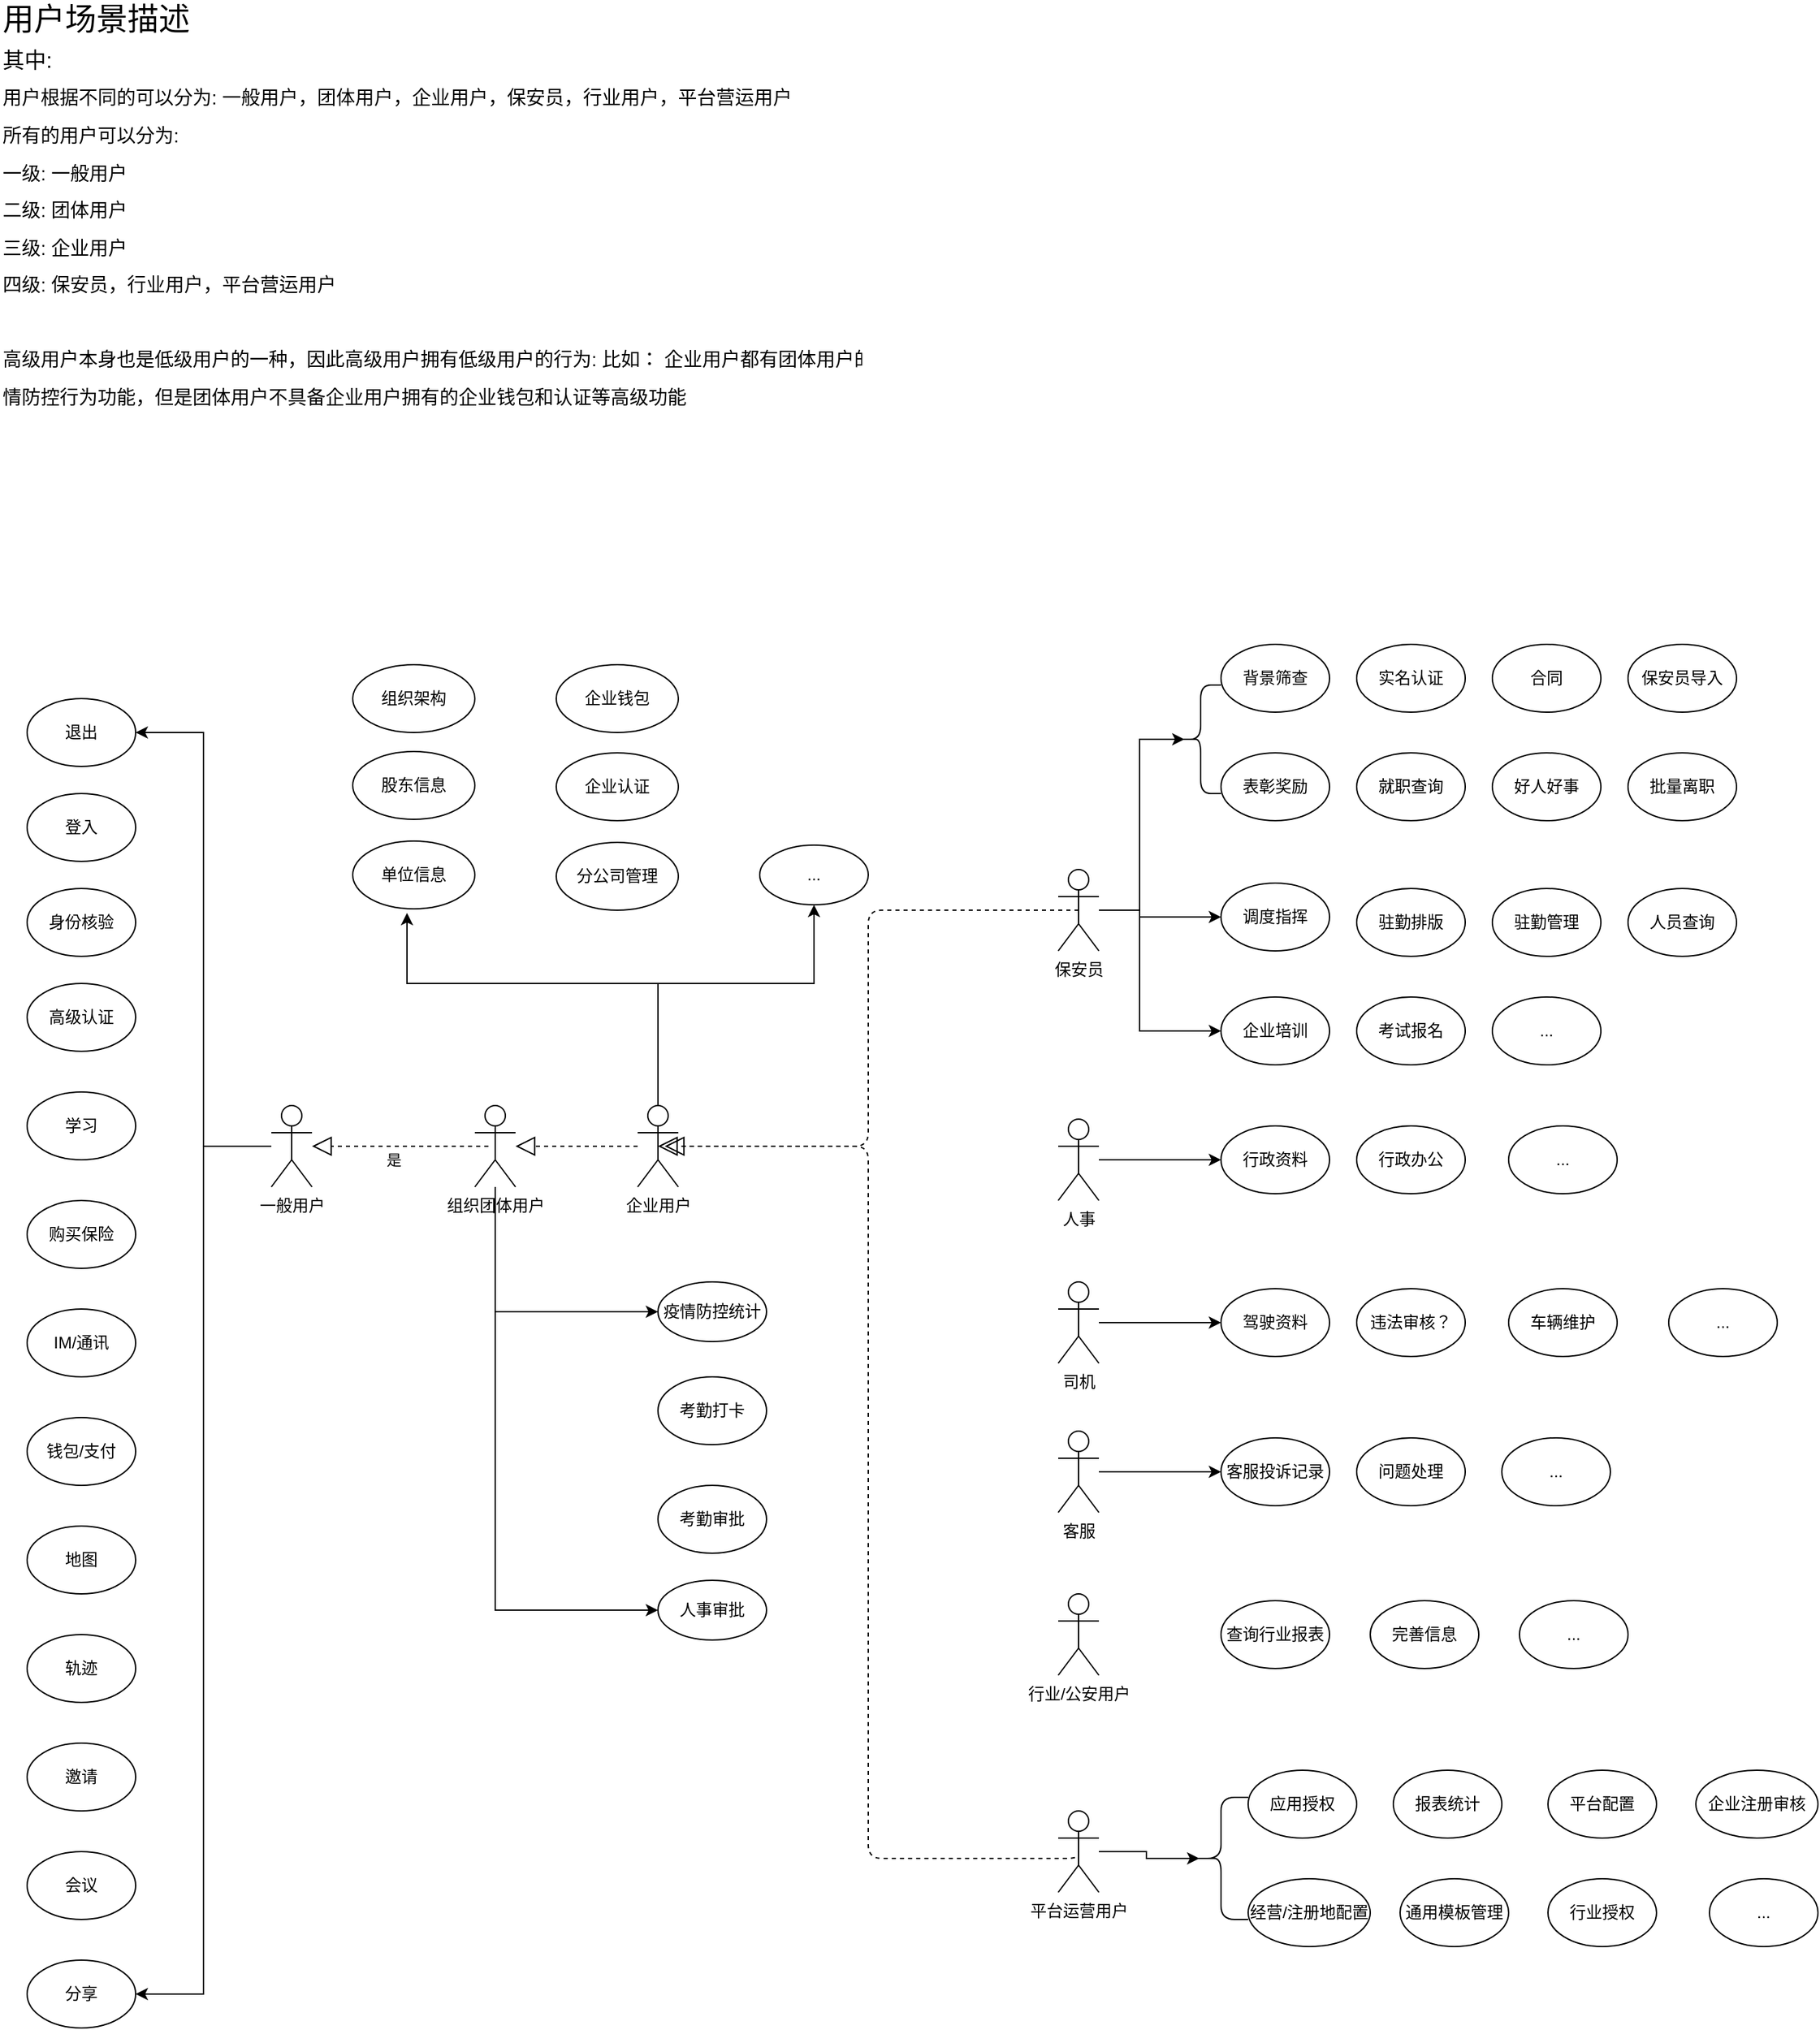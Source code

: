 <mxfile version="14.9.5" type="github">
  <diagram id="zqpnljXwghXzhctU7lQJ" name="Page-1">
    <mxGraphModel dx="1422" dy="1963" grid="1" gridSize="10" guides="1" tooltips="1" connect="1" arrows="1" fold="1" page="1" pageScale="1" pageWidth="827" pageHeight="1169" math="0" shadow="0">
      <root>
        <mxCell id="0" />
        <mxCell id="1" parent="0" />
        <mxCell id="A9bid5trGiSyEzx3tyn_-23" style="edgeStyle=orthogonalEdgeStyle;rounded=0;orthogonalLoop=1;jettySize=auto;html=1;entryX=1;entryY=0.5;entryDx=0;entryDy=0;" edge="1" parent="1" source="A9bid5trGiSyEzx3tyn_-1" target="A9bid5trGiSyEzx3tyn_-14">
          <mxGeometry relative="1" as="geometry" />
        </mxCell>
        <mxCell id="A9bid5trGiSyEzx3tyn_-24" style="edgeStyle=orthogonalEdgeStyle;rounded=0;orthogonalLoop=1;jettySize=auto;html=1;entryX=1;entryY=0.5;entryDx=0;entryDy=0;" edge="1" parent="1" source="A9bid5trGiSyEzx3tyn_-1" target="A9bid5trGiSyEzx3tyn_-22">
          <mxGeometry relative="1" as="geometry" />
        </mxCell>
        <mxCell id="A9bid5trGiSyEzx3tyn_-1" value="一般用户" style="shape=umlActor;verticalLabelPosition=bottom;verticalAlign=top;html=1;outlineConnect=0;" vertex="1" parent="1">
          <mxGeometry x="230" y="-200" width="30" height="60" as="geometry" />
        </mxCell>
        <mxCell id="A9bid5trGiSyEzx3tyn_-37" style="edgeStyle=orthogonalEdgeStyle;rounded=0;orthogonalLoop=1;jettySize=auto;html=1;entryX=0.1;entryY=0.5;entryDx=0;entryDy=0;entryPerimeter=0;" edge="1" parent="1" source="A9bid5trGiSyEzx3tyn_-7" target="A9bid5trGiSyEzx3tyn_-38">
          <mxGeometry relative="1" as="geometry">
            <mxPoint x="910" y="-344" as="targetPoint" />
            <Array as="points">
              <mxPoint x="870" y="-344" />
              <mxPoint x="870" y="-470" />
            </Array>
          </mxGeometry>
        </mxCell>
        <mxCell id="A9bid5trGiSyEzx3tyn_-46" style="edgeStyle=orthogonalEdgeStyle;rounded=0;orthogonalLoop=1;jettySize=auto;html=1;entryX=0;entryY=0.5;entryDx=0;entryDy=0;" edge="1" parent="1" source="A9bid5trGiSyEzx3tyn_-7" target="A9bid5trGiSyEzx3tyn_-43">
          <mxGeometry relative="1" as="geometry">
            <Array as="points">
              <mxPoint x="870" y="-344" />
              <mxPoint x="870" y="-339" />
            </Array>
          </mxGeometry>
        </mxCell>
        <mxCell id="A9bid5trGiSyEzx3tyn_-96" style="edgeStyle=orthogonalEdgeStyle;rounded=0;orthogonalLoop=1;jettySize=auto;html=1;entryX=0;entryY=0.5;entryDx=0;entryDy=0;" edge="1" parent="1" source="A9bid5trGiSyEzx3tyn_-7" target="A9bid5trGiSyEzx3tyn_-86">
          <mxGeometry relative="1" as="geometry">
            <Array as="points">
              <mxPoint x="870" y="-344" />
              <mxPoint x="870" y="-255" />
            </Array>
          </mxGeometry>
        </mxCell>
        <mxCell id="A9bid5trGiSyEzx3tyn_-7" value="保安员&lt;br&gt;" style="shape=umlActor;verticalLabelPosition=bottom;verticalAlign=top;html=1;outlineConnect=0;" vertex="1" parent="1">
          <mxGeometry x="810" y="-374" width="30" height="60" as="geometry" />
        </mxCell>
        <mxCell id="A9bid5trGiSyEzx3tyn_-11" value="行业/公安用户" style="shape=umlActor;verticalLabelPosition=bottom;verticalAlign=top;html=1;outlineConnect=0;" vertex="1" parent="1">
          <mxGeometry x="810" y="160" width="30" height="60" as="geometry" />
        </mxCell>
        <mxCell id="A9bid5trGiSyEzx3tyn_-14" value="退出" style="ellipse;whiteSpace=wrap;html=1;" vertex="1" parent="1">
          <mxGeometry x="50" y="-500" width="80" height="50" as="geometry" />
        </mxCell>
        <mxCell id="A9bid5trGiSyEzx3tyn_-15" value="登入" style="ellipse;whiteSpace=wrap;html=1;" vertex="1" parent="1">
          <mxGeometry x="50" y="-430" width="80" height="50" as="geometry" />
        </mxCell>
        <mxCell id="A9bid5trGiSyEzx3tyn_-16" value="身份核验" style="ellipse;whiteSpace=wrap;html=1;" vertex="1" parent="1">
          <mxGeometry x="50" y="-360" width="80" height="50" as="geometry" />
        </mxCell>
        <mxCell id="A9bid5trGiSyEzx3tyn_-17" value="学习" style="ellipse;whiteSpace=wrap;html=1;" vertex="1" parent="1">
          <mxGeometry x="50" y="-210" width="80" height="50" as="geometry" />
        </mxCell>
        <mxCell id="A9bid5trGiSyEzx3tyn_-18" value="购买保险" style="ellipse;whiteSpace=wrap;html=1;" vertex="1" parent="1">
          <mxGeometry x="50" y="-130" width="80" height="50" as="geometry" />
        </mxCell>
        <mxCell id="A9bid5trGiSyEzx3tyn_-19" value="IM/通讯" style="ellipse;whiteSpace=wrap;html=1;" vertex="1" parent="1">
          <mxGeometry x="50" y="-50" width="80" height="50" as="geometry" />
        </mxCell>
        <mxCell id="A9bid5trGiSyEzx3tyn_-20" value="钱包/支付" style="ellipse;whiteSpace=wrap;html=1;" vertex="1" parent="1">
          <mxGeometry x="50" y="30" width="80" height="50" as="geometry" />
        </mxCell>
        <mxCell id="A9bid5trGiSyEzx3tyn_-21" value="高级认证" style="ellipse;whiteSpace=wrap;html=1;" vertex="1" parent="1">
          <mxGeometry x="50" y="-290" width="80" height="50" as="geometry" />
        </mxCell>
        <mxCell id="A9bid5trGiSyEzx3tyn_-22" value="分享" style="ellipse;whiteSpace=wrap;html=1;" vertex="1" parent="1">
          <mxGeometry x="50" y="430" width="80" height="50" as="geometry" />
        </mxCell>
        <mxCell id="A9bid5trGiSyEzx3tyn_-25" value="地图" style="ellipse;whiteSpace=wrap;html=1;" vertex="1" parent="1">
          <mxGeometry x="50" y="110" width="80" height="50" as="geometry" />
        </mxCell>
        <mxCell id="A9bid5trGiSyEzx3tyn_-26" value="轨迹" style="ellipse;whiteSpace=wrap;html=1;" vertex="1" parent="1">
          <mxGeometry x="50" y="190" width="80" height="50" as="geometry" />
        </mxCell>
        <mxCell id="A9bid5trGiSyEzx3tyn_-27" value="背景筛查" style="ellipse;whiteSpace=wrap;html=1;" vertex="1" parent="1">
          <mxGeometry x="930" y="-540" width="80" height="50" as="geometry" />
        </mxCell>
        <mxCell id="A9bid5trGiSyEzx3tyn_-28" value="实名认证" style="ellipse;whiteSpace=wrap;html=1;" vertex="1" parent="1">
          <mxGeometry x="1030" y="-540" width="80" height="50" as="geometry" />
        </mxCell>
        <mxCell id="A9bid5trGiSyEzx3tyn_-29" value="合同" style="ellipse;whiteSpace=wrap;html=1;" vertex="1" parent="1">
          <mxGeometry x="1130" y="-540" width="80" height="50" as="geometry" />
        </mxCell>
        <mxCell id="A9bid5trGiSyEzx3tyn_-30" value="邀请" style="ellipse;whiteSpace=wrap;html=1;" vertex="1" parent="1">
          <mxGeometry x="50" y="270" width="80" height="50" as="geometry" />
        </mxCell>
        <mxCell id="A9bid5trGiSyEzx3tyn_-31" value="会议" style="ellipse;whiteSpace=wrap;html=1;" vertex="1" parent="1">
          <mxGeometry x="50" y="350" width="80" height="50" as="geometry" />
        </mxCell>
        <mxCell id="A9bid5trGiSyEzx3tyn_-32" value="表彰奖励" style="ellipse;whiteSpace=wrap;html=1;" vertex="1" parent="1">
          <mxGeometry x="930" y="-460" width="80" height="50" as="geometry" />
        </mxCell>
        <mxCell id="A9bid5trGiSyEzx3tyn_-33" value="就职查询" style="ellipse;whiteSpace=wrap;html=1;" vertex="1" parent="1">
          <mxGeometry x="1030" y="-460" width="80" height="50" as="geometry" />
        </mxCell>
        <mxCell id="A9bid5trGiSyEzx3tyn_-35" value="好人好事" style="ellipse;whiteSpace=wrap;html=1;" vertex="1" parent="1">
          <mxGeometry x="1130" y="-460" width="80" height="50" as="geometry" />
        </mxCell>
        <mxCell id="A9bid5trGiSyEzx3tyn_-38" value="" style="shape=curlyBracket;whiteSpace=wrap;html=1;rounded=1;" vertex="1" parent="1">
          <mxGeometry x="900" y="-510" width="30" height="80" as="geometry" />
        </mxCell>
        <mxCell id="A9bid5trGiSyEzx3tyn_-39" value="保安员导入" style="ellipse;whiteSpace=wrap;html=1;" vertex="1" parent="1">
          <mxGeometry x="1230" y="-540" width="80" height="50" as="geometry" />
        </mxCell>
        <mxCell id="A9bid5trGiSyEzx3tyn_-40" value="批量离职" style="ellipse;whiteSpace=wrap;html=1;" vertex="1" parent="1">
          <mxGeometry x="1230" y="-460" width="80" height="50" as="geometry" />
        </mxCell>
        <mxCell id="A9bid5trGiSyEzx3tyn_-41" value="驻勤管理" style="ellipse;whiteSpace=wrap;html=1;" vertex="1" parent="1">
          <mxGeometry x="1130" y="-360" width="80" height="50" as="geometry" />
        </mxCell>
        <mxCell id="A9bid5trGiSyEzx3tyn_-42" value="人员查询" style="ellipse;whiteSpace=wrap;html=1;" vertex="1" parent="1">
          <mxGeometry x="1230" y="-360" width="80" height="50" as="geometry" />
        </mxCell>
        <mxCell id="A9bid5trGiSyEzx3tyn_-43" value="调度指挥" style="ellipse;whiteSpace=wrap;html=1;" vertex="1" parent="1">
          <mxGeometry x="930" y="-364" width="80" height="50" as="geometry" />
        </mxCell>
        <mxCell id="A9bid5trGiSyEzx3tyn_-44" value="驻勤排版" style="ellipse;whiteSpace=wrap;html=1;" vertex="1" parent="1">
          <mxGeometry x="1030" y="-360" width="80" height="50" as="geometry" />
        </mxCell>
        <mxCell id="A9bid5trGiSyEzx3tyn_-62" style="edgeStyle=orthogonalEdgeStyle;rounded=0;orthogonalLoop=1;jettySize=auto;html=1;entryX=0.5;entryY=1;entryDx=0;entryDy=0;" edge="1" parent="1" source="A9bid5trGiSyEzx3tyn_-48">
          <mxGeometry relative="1" as="geometry">
            <mxPoint x="330" y="-342" as="targetPoint" />
            <Array as="points">
              <mxPoint x="515" y="-290" />
              <mxPoint x="330" y="-290" />
            </Array>
          </mxGeometry>
        </mxCell>
        <mxCell id="A9bid5trGiSyEzx3tyn_-63" style="edgeStyle=orthogonalEdgeStyle;rounded=0;orthogonalLoop=1;jettySize=auto;html=1;entryX=0.5;entryY=1;entryDx=0;entryDy=0;" edge="1" parent="1" source="A9bid5trGiSyEzx3tyn_-48" target="A9bid5trGiSyEzx3tyn_-61">
          <mxGeometry relative="1" as="geometry">
            <Array as="points">
              <mxPoint x="515" y="-290" />
              <mxPoint x="630" y="-290" />
            </Array>
          </mxGeometry>
        </mxCell>
        <mxCell id="A9bid5trGiSyEzx3tyn_-48" value="企业用户" style="shape=umlActor;verticalLabelPosition=bottom;verticalAlign=top;html=1;outlineConnect=0;" vertex="1" parent="1">
          <mxGeometry x="500" y="-200" width="30" height="60" as="geometry" />
        </mxCell>
        <mxCell id="A9bid5trGiSyEzx3tyn_-59" value="考勤审批" style="ellipse;whiteSpace=wrap;html=1;" vertex="1" parent="1">
          <mxGeometry x="515" y="80" width="80" height="50" as="geometry" />
        </mxCell>
        <mxCell id="A9bid5trGiSyEzx3tyn_-60" value="人事审批" style="ellipse;whiteSpace=wrap;html=1;" vertex="1" parent="1">
          <mxGeometry x="515" y="150" width="80" height="44" as="geometry" />
        </mxCell>
        <mxCell id="A9bid5trGiSyEzx3tyn_-61" value="..." style="ellipse;whiteSpace=wrap;html=1;" vertex="1" parent="1">
          <mxGeometry x="590" y="-392" width="80" height="44" as="geometry" />
        </mxCell>
        <mxCell id="A9bid5trGiSyEzx3tyn_-64" value="单位信息" style="ellipse;whiteSpace=wrap;html=1;" vertex="1" parent="1">
          <mxGeometry x="290" y="-395" width="90" height="50" as="geometry" />
        </mxCell>
        <mxCell id="A9bid5trGiSyEzx3tyn_-65" value="股东信息" style="ellipse;whiteSpace=wrap;html=1;" vertex="1" parent="1">
          <mxGeometry x="290" y="-461" width="90" height="50" as="geometry" />
        </mxCell>
        <mxCell id="A9bid5trGiSyEzx3tyn_-66" value="组织架构" style="ellipse;whiteSpace=wrap;html=1;" vertex="1" parent="1">
          <mxGeometry x="290" y="-525" width="90" height="50" as="geometry" />
        </mxCell>
        <mxCell id="A9bid5trGiSyEzx3tyn_-67" value="分公司管理" style="ellipse;whiteSpace=wrap;html=1;" vertex="1" parent="1">
          <mxGeometry x="440" y="-394" width="90" height="50" as="geometry" />
        </mxCell>
        <mxCell id="A9bid5trGiSyEzx3tyn_-68" value="企业认证" style="ellipse;whiteSpace=wrap;html=1;" vertex="1" parent="1">
          <mxGeometry x="440" y="-460" width="90" height="50" as="geometry" />
        </mxCell>
        <mxCell id="A9bid5trGiSyEzx3tyn_-77" style="edgeStyle=orthogonalEdgeStyle;rounded=0;orthogonalLoop=1;jettySize=auto;html=1;entryX=0;entryY=0.5;entryDx=0;entryDy=0;" edge="1" parent="1" source="A9bid5trGiSyEzx3tyn_-71" target="A9bid5trGiSyEzx3tyn_-75">
          <mxGeometry relative="1" as="geometry">
            <Array as="points">
              <mxPoint x="395" y="-48" />
            </Array>
          </mxGeometry>
        </mxCell>
        <mxCell id="A9bid5trGiSyEzx3tyn_-79" style="edgeStyle=orthogonalEdgeStyle;rounded=0;orthogonalLoop=1;jettySize=auto;html=1;entryX=0;entryY=0.5;entryDx=0;entryDy=0;" edge="1" parent="1" source="A9bid5trGiSyEzx3tyn_-71" target="A9bid5trGiSyEzx3tyn_-60">
          <mxGeometry relative="1" as="geometry">
            <Array as="points">
              <mxPoint x="395" y="172" />
            </Array>
          </mxGeometry>
        </mxCell>
        <mxCell id="A9bid5trGiSyEzx3tyn_-71" value="组织团体用户" style="shape=umlActor;verticalLabelPosition=bottom;verticalAlign=top;html=1;outlineConnect=0;" vertex="1" parent="1">
          <mxGeometry x="380" y="-200" width="30" height="60" as="geometry" />
        </mxCell>
        <mxCell id="A9bid5trGiSyEzx3tyn_-75" value="疫情防控统计" style="ellipse;whiteSpace=wrap;html=1;" vertex="1" parent="1">
          <mxGeometry x="515" y="-70" width="80" height="44" as="geometry" />
        </mxCell>
        <mxCell id="A9bid5trGiSyEzx3tyn_-78" value="考勤打卡" style="ellipse;whiteSpace=wrap;html=1;" vertex="1" parent="1">
          <mxGeometry x="515" width="80" height="50" as="geometry" />
        </mxCell>
        <mxCell id="A9bid5trGiSyEzx3tyn_-93" style="edgeStyle=orthogonalEdgeStyle;rounded=0;orthogonalLoop=1;jettySize=auto;html=1;entryX=0.1;entryY=0.5;entryDx=0;entryDy=0;entryPerimeter=0;" edge="1" parent="1" source="A9bid5trGiSyEzx3tyn_-81" target="A9bid5trGiSyEzx3tyn_-92">
          <mxGeometry relative="1" as="geometry" />
        </mxCell>
        <mxCell id="A9bid5trGiSyEzx3tyn_-81" value="平台运营用户" style="shape=umlActor;verticalLabelPosition=bottom;verticalAlign=top;html=1;outlineConnect=0;" vertex="1" parent="1">
          <mxGeometry x="810" y="320" width="30" height="60" as="geometry" />
        </mxCell>
        <mxCell id="A9bid5trGiSyEzx3tyn_-84" value="应用授权" style="ellipse;whiteSpace=wrap;html=1;" vertex="1" parent="1">
          <mxGeometry x="950" y="290" width="80" height="50" as="geometry" />
        </mxCell>
        <mxCell id="A9bid5trGiSyEzx3tyn_-85" value="报表统计" style="ellipse;whiteSpace=wrap;html=1;" vertex="1" parent="1">
          <mxGeometry x="1057" y="290" width="80" height="50" as="geometry" />
        </mxCell>
        <mxCell id="A9bid5trGiSyEzx3tyn_-86" value="企业培训" style="ellipse;whiteSpace=wrap;html=1;" vertex="1" parent="1">
          <mxGeometry x="930" y="-280" width="80" height="50" as="geometry" />
        </mxCell>
        <mxCell id="A9bid5trGiSyEzx3tyn_-87" value="考试报名" style="ellipse;whiteSpace=wrap;html=1;" vertex="1" parent="1">
          <mxGeometry x="1030" y="-280" width="80" height="50" as="geometry" />
        </mxCell>
        <mxCell id="A9bid5trGiSyEzx3tyn_-88" value="企业钱包" style="ellipse;whiteSpace=wrap;html=1;" vertex="1" parent="1">
          <mxGeometry x="440" y="-525" width="90" height="50" as="geometry" />
        </mxCell>
        <mxCell id="A9bid5trGiSyEzx3tyn_-89" value="平台配置" style="ellipse;whiteSpace=wrap;html=1;" vertex="1" parent="1">
          <mxGeometry x="1171" y="290" width="80" height="50" as="geometry" />
        </mxCell>
        <mxCell id="A9bid5trGiSyEzx3tyn_-90" value="经营/注册地配置" style="ellipse;whiteSpace=wrap;html=1;" vertex="1" parent="1">
          <mxGeometry x="950" y="370" width="90" height="50" as="geometry" />
        </mxCell>
        <mxCell id="A9bid5trGiSyEzx3tyn_-91" value="通用模板管理" style="ellipse;whiteSpace=wrap;html=1;" vertex="1" parent="1">
          <mxGeometry x="1062" y="370" width="80" height="50" as="geometry" />
        </mxCell>
        <mxCell id="A9bid5trGiSyEzx3tyn_-92" value="" style="shape=curlyBracket;whiteSpace=wrap;html=1;rounded=1;" vertex="1" parent="1">
          <mxGeometry x="910" y="310" width="40" height="90" as="geometry" />
        </mxCell>
        <mxCell id="A9bid5trGiSyEzx3tyn_-94" value="行业授权" style="ellipse;whiteSpace=wrap;html=1;" vertex="1" parent="1">
          <mxGeometry x="1171" y="370" width="80" height="50" as="geometry" />
        </mxCell>
        <mxCell id="A9bid5trGiSyEzx3tyn_-95" value="企业注册审核" style="ellipse;whiteSpace=wrap;html=1;" vertex="1" parent="1">
          <mxGeometry x="1280" y="290" width="90" height="50" as="geometry" />
        </mxCell>
        <mxCell id="A9bid5trGiSyEzx3tyn_-97" value="" style="endArrow=block;dashed=1;endFill=0;endSize=12;html=1;" edge="1" parent="1" target="A9bid5trGiSyEzx3tyn_-1">
          <mxGeometry width="160" relative="1" as="geometry">
            <mxPoint x="390" y="-170" as="sourcePoint" />
            <mxPoint x="710" y="-550" as="targetPoint" />
          </mxGeometry>
        </mxCell>
        <mxCell id="A9bid5trGiSyEzx3tyn_-103" value="是" style="edgeLabel;html=1;align=center;verticalAlign=middle;resizable=0;points=[];" vertex="1" connectable="0" parent="A9bid5trGiSyEzx3tyn_-97">
          <mxGeometry x="-0.2" y="4" relative="1" as="geometry">
            <mxPoint x="-18" y="6" as="offset" />
          </mxGeometry>
        </mxCell>
        <mxCell id="A9bid5trGiSyEzx3tyn_-99" value="" style="endArrow=block;dashed=1;endFill=0;endSize=12;html=1;" edge="1" parent="1" source="A9bid5trGiSyEzx3tyn_-48" target="A9bid5trGiSyEzx3tyn_-71">
          <mxGeometry width="160" relative="1" as="geometry">
            <mxPoint x="110" y="-220" as="sourcePoint" />
            <mxPoint x="270" y="-220" as="targetPoint" />
          </mxGeometry>
        </mxCell>
        <mxCell id="A9bid5trGiSyEzx3tyn_-100" value="" style="endArrow=block;dashed=1;endFill=0;endSize=12;html=1;exitX=0.5;exitY=0.5;exitDx=0;exitDy=0;exitPerimeter=0;entryX=0.5;entryY=0.5;entryDx=0;entryDy=0;entryPerimeter=0;edgeStyle=orthogonalEdgeStyle;" edge="1" parent="1" source="A9bid5trGiSyEzx3tyn_-7" target="A9bid5trGiSyEzx3tyn_-48">
          <mxGeometry width="160" relative="1" as="geometry">
            <mxPoint x="610" y="-150" as="sourcePoint" />
            <mxPoint x="770" y="-150" as="targetPoint" />
            <Array as="points">
              <mxPoint x="670" y="-344" />
              <mxPoint x="670" y="-170" />
            </Array>
          </mxGeometry>
        </mxCell>
        <mxCell id="A9bid5trGiSyEzx3tyn_-102" value="" style="endArrow=block;dashed=1;endFill=0;endSize=12;html=1;exitX=0.5;exitY=0.5;exitDx=0;exitDy=0;exitPerimeter=0;jumpStyle=none;rounded=1;edgeStyle=orthogonalEdgeStyle;" edge="1" parent="1" source="A9bid5trGiSyEzx3tyn_-81">
          <mxGeometry width="160" relative="1" as="geometry">
            <mxPoint x="660" y="50" as="sourcePoint" />
            <mxPoint x="520" y="-170" as="targetPoint" />
            <Array as="points">
              <mxPoint x="670" y="355" />
              <mxPoint x="670" y="-170" />
            </Array>
          </mxGeometry>
        </mxCell>
        <mxCell id="A9bid5trGiSyEzx3tyn_-104" value="查询行业报表" style="ellipse;whiteSpace=wrap;html=1;" vertex="1" parent="1">
          <mxGeometry x="930" y="165" width="80" height="50" as="geometry" />
        </mxCell>
        <mxCell id="A9bid5trGiSyEzx3tyn_-105" value="完善信息" style="ellipse;whiteSpace=wrap;html=1;" vertex="1" parent="1">
          <mxGeometry x="1040" y="165" width="80" height="50" as="geometry" />
        </mxCell>
        <mxCell id="A9bid5trGiSyEzx3tyn_-106" value="..." style="ellipse;whiteSpace=wrap;html=1;" vertex="1" parent="1">
          <mxGeometry x="1150" y="165" width="80" height="50" as="geometry" />
        </mxCell>
        <mxCell id="A9bid5trGiSyEzx3tyn_-107" value="..." style="ellipse;whiteSpace=wrap;html=1;" vertex="1" parent="1">
          <mxGeometry x="1130" y="-280" width="80" height="50" as="geometry" />
        </mxCell>
        <mxCell id="A9bid5trGiSyEzx3tyn_-108" value="..." style="ellipse;whiteSpace=wrap;html=1;" vertex="1" parent="1">
          <mxGeometry x="1290" y="370" width="80" height="50" as="geometry" />
        </mxCell>
        <mxCell id="A9bid5trGiSyEzx3tyn_-109" value="用户场景描述&lt;br&gt;&lt;font style=&quot;font-size: 16px&quot;&gt;其中:&lt;/font&gt;&amp;nbsp;&lt;br&gt;&lt;font style=&quot;font-size: 14px&quot;&gt;用户根据不同的可以分为: 一般用户，团体用户，企业用户，保安员，行业用户，平台营运用户&lt;br&gt;所有的用户可以分为:&lt;br&gt;一级: 一般用户&lt;br&gt;二级: 团体用户&lt;br&gt;三级: 企业用户&lt;br&gt;四级: 保安员，行业用户，平台营运用户&lt;br&gt;&lt;br&gt;高级用户本身也是低级用户的一种，因此高级用户拥有低级用户的行为: 比如： 企业用户都有团体用户的疫情防控行为功能，但是团体用户不具备企业用户拥有的企业钱包和认证等高级功能&lt;br&gt;&lt;br&gt;&lt;br&gt;&lt;/font&gt;" style="text;html=1;strokeColor=none;fillColor=none;align=left;verticalAlign=middle;whiteSpace=wrap;rounded=0;fontSize=23;fontFamily=Helvetica;" vertex="1" parent="1">
          <mxGeometry x="30" y="-940" width="670" height="210" as="geometry" />
        </mxCell>
        <mxCell id="A9bid5trGiSyEzx3tyn_-119" style="edgeStyle=orthogonalEdgeStyle;rounded=1;jumpStyle=none;orthogonalLoop=1;jettySize=auto;html=1;entryX=0;entryY=0.5;entryDx=0;entryDy=0;fontFamily=Helvetica;fontSize=23;" edge="1" parent="1" source="A9bid5trGiSyEzx3tyn_-111" target="A9bid5trGiSyEzx3tyn_-116">
          <mxGeometry relative="1" as="geometry" />
        </mxCell>
        <mxCell id="A9bid5trGiSyEzx3tyn_-111" value="人事" style="shape=umlActor;verticalLabelPosition=bottom;verticalAlign=top;html=1;outlineConnect=0;" vertex="1" parent="1">
          <mxGeometry x="810" y="-190" width="30" height="60" as="geometry" />
        </mxCell>
        <mxCell id="A9bid5trGiSyEzx3tyn_-120" style="edgeStyle=orthogonalEdgeStyle;rounded=1;jumpStyle=none;orthogonalLoop=1;jettySize=auto;html=1;entryX=0;entryY=0.5;entryDx=0;entryDy=0;fontFamily=Helvetica;fontSize=23;" edge="1" parent="1" source="A9bid5trGiSyEzx3tyn_-113" target="A9bid5trGiSyEzx3tyn_-117">
          <mxGeometry relative="1" as="geometry" />
        </mxCell>
        <mxCell id="A9bid5trGiSyEzx3tyn_-113" value="司机" style="shape=umlActor;verticalLabelPosition=bottom;verticalAlign=top;html=1;outlineConnect=0;" vertex="1" parent="1">
          <mxGeometry x="810" y="-70" width="30" height="60" as="geometry" />
        </mxCell>
        <mxCell id="A9bid5trGiSyEzx3tyn_-114" value="行政办公" style="ellipse;whiteSpace=wrap;html=1;" vertex="1" parent="1">
          <mxGeometry x="1030" y="-185" width="80" height="50" as="geometry" />
        </mxCell>
        <mxCell id="A9bid5trGiSyEzx3tyn_-115" value="违法审核？" style="ellipse;whiteSpace=wrap;html=1;" vertex="1" parent="1">
          <mxGeometry x="1030" y="-65" width="80" height="50" as="geometry" />
        </mxCell>
        <mxCell id="A9bid5trGiSyEzx3tyn_-116" value="行政资料" style="ellipse;whiteSpace=wrap;html=1;" vertex="1" parent="1">
          <mxGeometry x="930" y="-185" width="80" height="50" as="geometry" />
        </mxCell>
        <mxCell id="A9bid5trGiSyEzx3tyn_-117" value="驾驶资料" style="ellipse;whiteSpace=wrap;html=1;" vertex="1" parent="1">
          <mxGeometry x="930" y="-65" width="80" height="50" as="geometry" />
        </mxCell>
        <mxCell id="A9bid5trGiSyEzx3tyn_-118" value="车辆维护" style="ellipse;whiteSpace=wrap;html=1;" vertex="1" parent="1">
          <mxGeometry x="1142" y="-65" width="80" height="50" as="geometry" />
        </mxCell>
        <mxCell id="A9bid5trGiSyEzx3tyn_-122" style="edgeStyle=orthogonalEdgeStyle;rounded=1;jumpStyle=none;orthogonalLoop=1;jettySize=auto;html=1;entryX=0;entryY=0.5;entryDx=0;entryDy=0;fontFamily=Helvetica;fontSize=23;" edge="1" parent="1" source="A9bid5trGiSyEzx3tyn_-123">
          <mxGeometry relative="1" as="geometry">
            <mxPoint x="930" y="70" as="targetPoint" />
          </mxGeometry>
        </mxCell>
        <mxCell id="A9bid5trGiSyEzx3tyn_-123" value="客服" style="shape=umlActor;verticalLabelPosition=bottom;verticalAlign=top;html=1;outlineConnect=0;" vertex="1" parent="1">
          <mxGeometry x="810" y="40" width="30" height="60" as="geometry" />
        </mxCell>
        <mxCell id="A9bid5trGiSyEzx3tyn_-126" value="..." style="ellipse;whiteSpace=wrap;html=1;" vertex="1" parent="1">
          <mxGeometry x="1137" y="45" width="80" height="50" as="geometry" />
        </mxCell>
        <mxCell id="A9bid5trGiSyEzx3tyn_-127" value="客服投诉记录" style="ellipse;whiteSpace=wrap;html=1;" vertex="1" parent="1">
          <mxGeometry x="930" y="45" width="80" height="50" as="geometry" />
        </mxCell>
        <mxCell id="A9bid5trGiSyEzx3tyn_-128" value="问题处理" style="ellipse;whiteSpace=wrap;html=1;" vertex="1" parent="1">
          <mxGeometry x="1030" y="45" width="80" height="50" as="geometry" />
        </mxCell>
        <mxCell id="A9bid5trGiSyEzx3tyn_-129" value="..." style="ellipse;whiteSpace=wrap;html=1;" vertex="1" parent="1">
          <mxGeometry x="1260" y="-65" width="80" height="50" as="geometry" />
        </mxCell>
        <mxCell id="A9bid5trGiSyEzx3tyn_-130" value="..." style="ellipse;whiteSpace=wrap;html=1;" vertex="1" parent="1">
          <mxGeometry x="1142" y="-185" width="80" height="50" as="geometry" />
        </mxCell>
      </root>
    </mxGraphModel>
  </diagram>
</mxfile>
